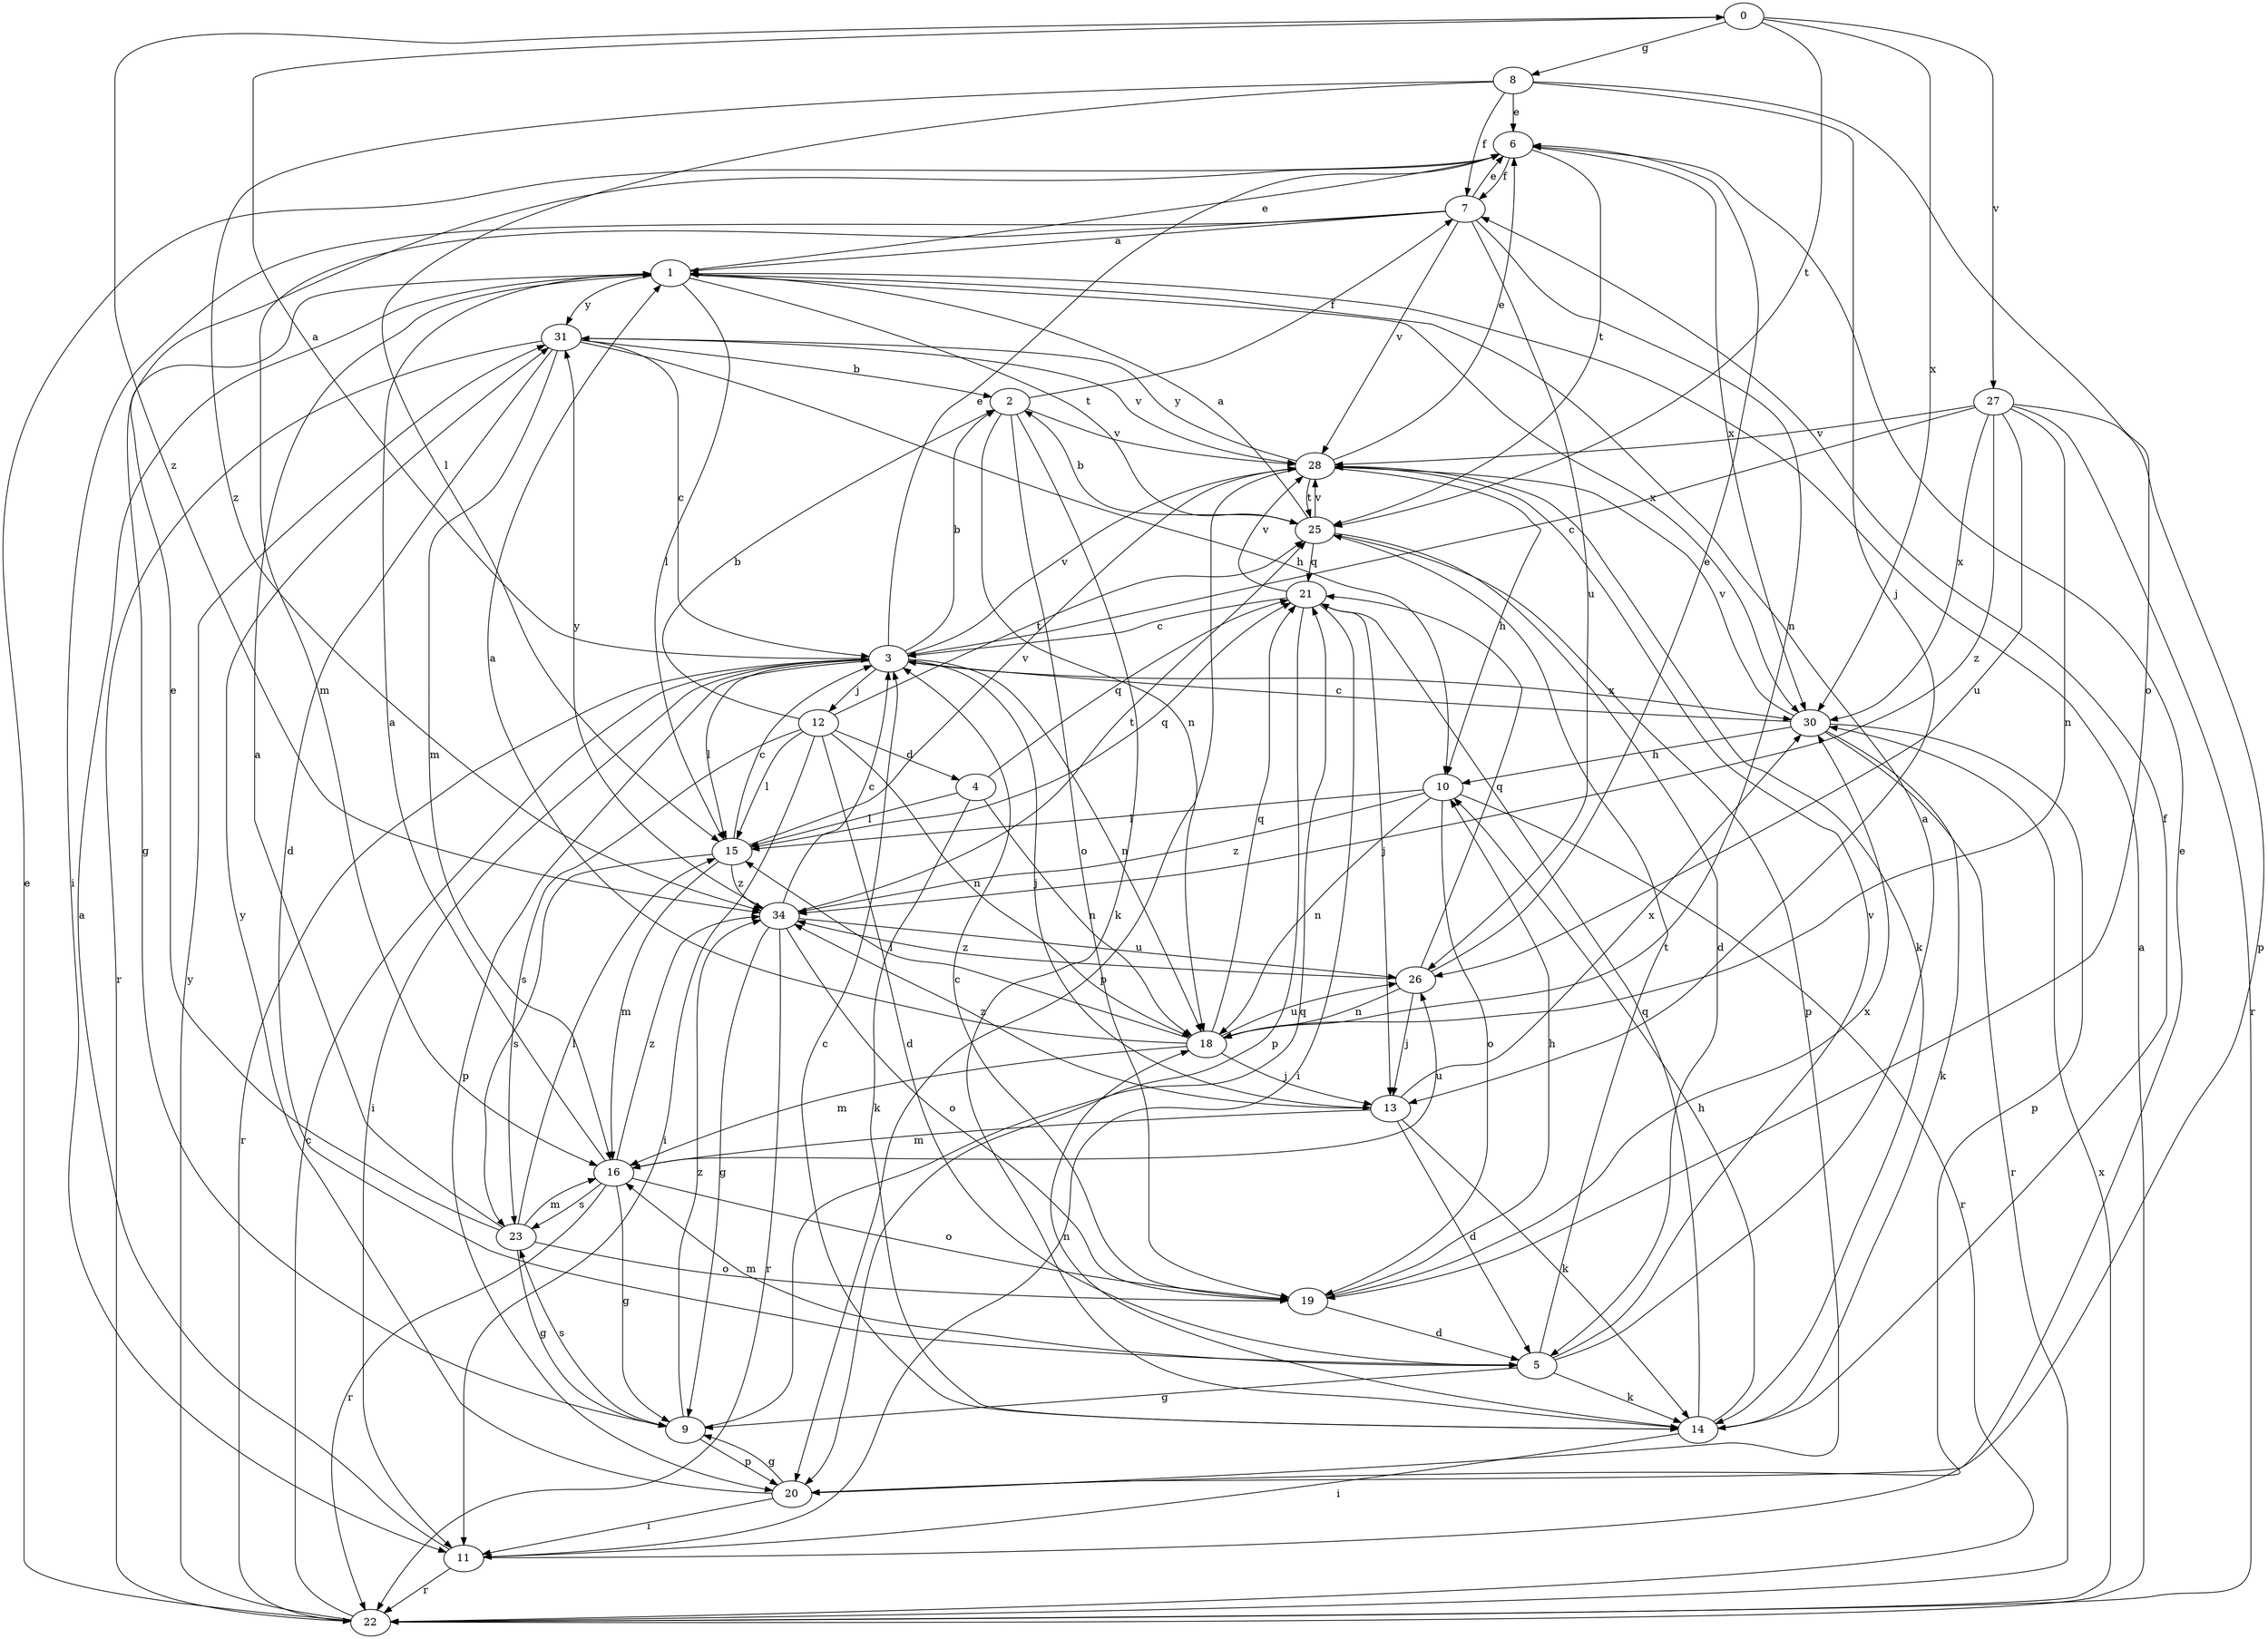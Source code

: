 strict digraph  {
0;
1;
2;
3;
4;
5;
6;
7;
8;
9;
10;
11;
12;
13;
14;
15;
16;
18;
19;
20;
21;
22;
23;
25;
26;
27;
28;
30;
31;
34;
0 -> 8  [label=g];
0 -> 25  [label=t];
0 -> 27  [label=v];
0 -> 30  [label=x];
0 -> 34  [label=z];
1 -> 6  [label=e];
1 -> 9  [label=g];
1 -> 15  [label=l];
1 -> 25  [label=t];
1 -> 30  [label=x];
1 -> 31  [label=y];
2 -> 7  [label=f];
2 -> 14  [label=k];
2 -> 18  [label=n];
2 -> 19  [label=o];
2 -> 28  [label=v];
3 -> 0  [label=a];
3 -> 2  [label=b];
3 -> 6  [label=e];
3 -> 11  [label=i];
3 -> 12  [label=j];
3 -> 13  [label=j];
3 -> 15  [label=l];
3 -> 18  [label=n];
3 -> 20  [label=p];
3 -> 22  [label=r];
3 -> 28  [label=v];
3 -> 30  [label=x];
4 -> 14  [label=k];
4 -> 15  [label=l];
4 -> 18  [label=n];
4 -> 21  [label=q];
5 -> 1  [label=a];
5 -> 9  [label=g];
5 -> 14  [label=k];
5 -> 16  [label=m];
5 -> 25  [label=t];
5 -> 28  [label=v];
6 -> 7  [label=f];
6 -> 25  [label=t];
6 -> 30  [label=x];
7 -> 1  [label=a];
7 -> 6  [label=e];
7 -> 11  [label=i];
7 -> 16  [label=m];
7 -> 18  [label=n];
7 -> 26  [label=u];
7 -> 28  [label=v];
8 -> 6  [label=e];
8 -> 7  [label=f];
8 -> 13  [label=j];
8 -> 15  [label=l];
8 -> 19  [label=o];
8 -> 34  [label=z];
9 -> 20  [label=p];
9 -> 21  [label=q];
9 -> 23  [label=s];
9 -> 34  [label=z];
10 -> 15  [label=l];
10 -> 18  [label=n];
10 -> 19  [label=o];
10 -> 22  [label=r];
10 -> 34  [label=z];
11 -> 1  [label=a];
11 -> 6  [label=e];
11 -> 22  [label=r];
12 -> 2  [label=b];
12 -> 4  [label=d];
12 -> 5  [label=d];
12 -> 11  [label=i];
12 -> 15  [label=l];
12 -> 18  [label=n];
12 -> 23  [label=s];
12 -> 25  [label=t];
13 -> 5  [label=d];
13 -> 14  [label=k];
13 -> 16  [label=m];
13 -> 30  [label=x];
13 -> 34  [label=z];
14 -> 3  [label=c];
14 -> 7  [label=f];
14 -> 10  [label=h];
14 -> 11  [label=i];
14 -> 18  [label=n];
14 -> 21  [label=q];
15 -> 3  [label=c];
15 -> 16  [label=m];
15 -> 21  [label=q];
15 -> 23  [label=s];
15 -> 28  [label=v];
15 -> 34  [label=z];
16 -> 1  [label=a];
16 -> 9  [label=g];
16 -> 19  [label=o];
16 -> 22  [label=r];
16 -> 23  [label=s];
16 -> 26  [label=u];
16 -> 34  [label=z];
18 -> 1  [label=a];
18 -> 13  [label=j];
18 -> 15  [label=l];
18 -> 16  [label=m];
18 -> 21  [label=q];
18 -> 26  [label=u];
19 -> 3  [label=c];
19 -> 5  [label=d];
19 -> 10  [label=h];
19 -> 30  [label=x];
20 -> 9  [label=g];
20 -> 11  [label=i];
20 -> 31  [label=y];
21 -> 3  [label=c];
21 -> 11  [label=i];
21 -> 13  [label=j];
21 -> 20  [label=p];
21 -> 28  [label=v];
22 -> 1  [label=a];
22 -> 3  [label=c];
22 -> 6  [label=e];
22 -> 30  [label=x];
22 -> 31  [label=y];
23 -> 1  [label=a];
23 -> 6  [label=e];
23 -> 9  [label=g];
23 -> 15  [label=l];
23 -> 16  [label=m];
23 -> 19  [label=o];
25 -> 1  [label=a];
25 -> 2  [label=b];
25 -> 5  [label=d];
25 -> 20  [label=p];
25 -> 21  [label=q];
25 -> 28  [label=v];
26 -> 6  [label=e];
26 -> 13  [label=j];
26 -> 18  [label=n];
26 -> 21  [label=q];
26 -> 34  [label=z];
27 -> 3  [label=c];
27 -> 18  [label=n];
27 -> 20  [label=p];
27 -> 22  [label=r];
27 -> 26  [label=u];
27 -> 28  [label=v];
27 -> 30  [label=x];
27 -> 34  [label=z];
28 -> 6  [label=e];
28 -> 10  [label=h];
28 -> 14  [label=k];
28 -> 20  [label=p];
28 -> 25  [label=t];
28 -> 31  [label=y];
30 -> 3  [label=c];
30 -> 10  [label=h];
30 -> 14  [label=k];
30 -> 20  [label=p];
30 -> 22  [label=r];
30 -> 28  [label=v];
31 -> 2  [label=b];
31 -> 3  [label=c];
31 -> 5  [label=d];
31 -> 10  [label=h];
31 -> 16  [label=m];
31 -> 22  [label=r];
31 -> 28  [label=v];
34 -> 3  [label=c];
34 -> 9  [label=g];
34 -> 19  [label=o];
34 -> 22  [label=r];
34 -> 25  [label=t];
34 -> 26  [label=u];
34 -> 31  [label=y];
}
